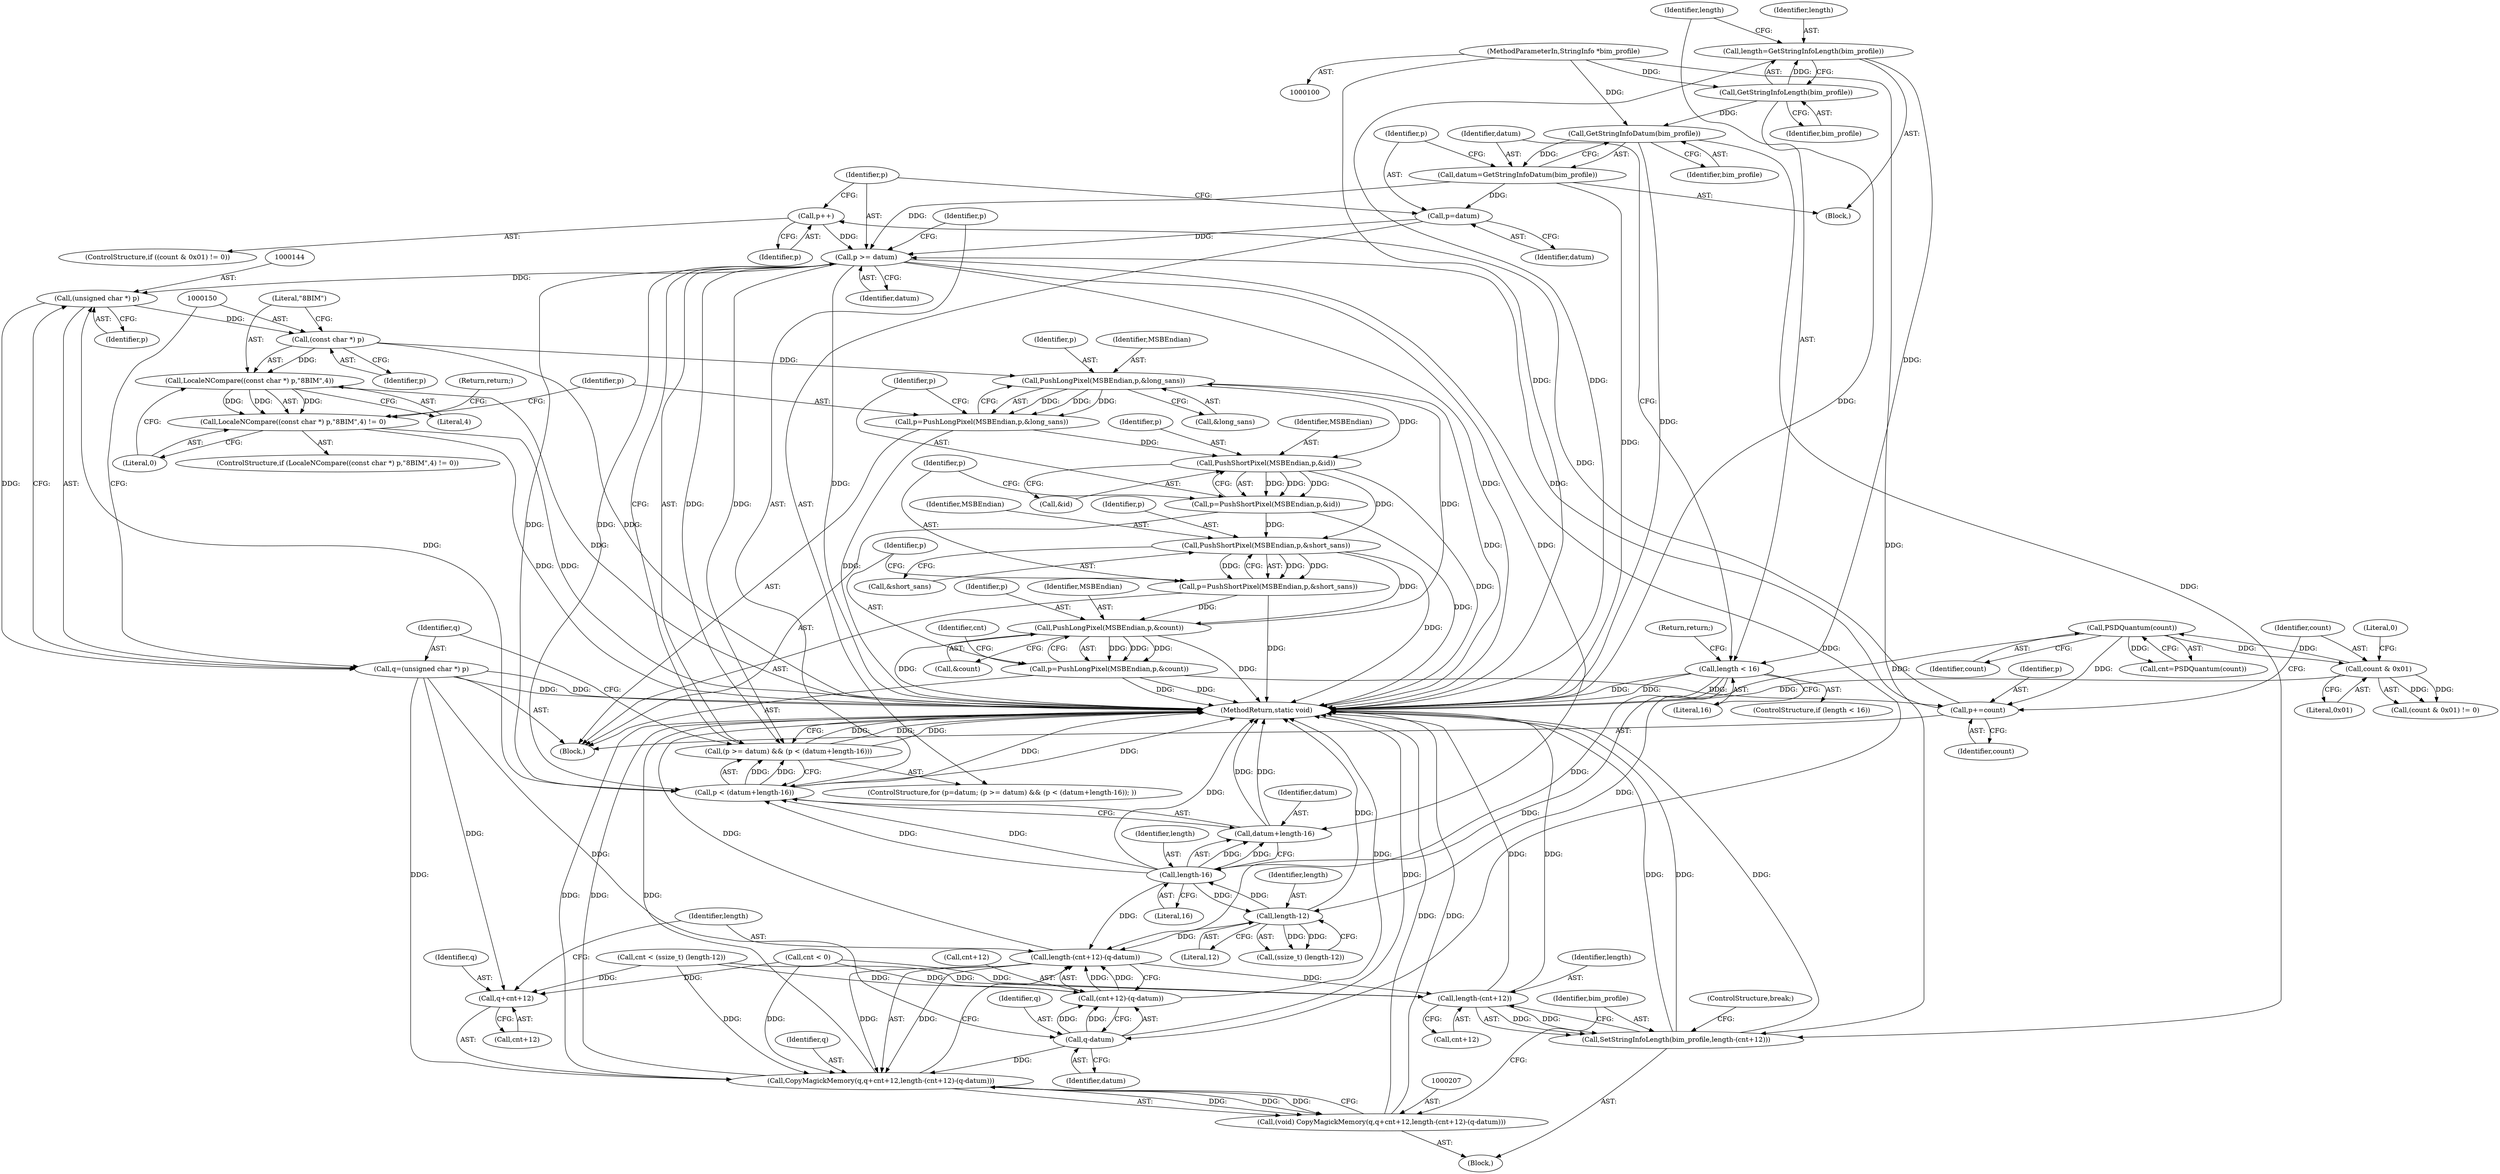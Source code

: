 digraph "0_ImageMagick_4f2c04ea6673863b87ac7f186cbb0d911f74085c@pointer" {
"1000241" [label="(Call,p++)"];
"1000232" [label="(Call,p+=count)"];
"1000186" [label="(Call,PSDQuantum(count))"];
"1000237" [label="(Call,count & 0x01)"];
"1000177" [label="(Call,p=PushLongPixel(MSBEndian,p,&count))"];
"1000179" [label="(Call,PushLongPixel(MSBEndian,p,&count))"];
"1000172" [label="(Call,PushShortPixel(MSBEndian,p,&short_sans))"];
"1000165" [label="(Call,PushShortPixel(MSBEndian,p,&id))"];
"1000158" [label="(Call,PushLongPixel(MSBEndian,p,&long_sans))"];
"1000149" [label="(Call,(const char *) p)"];
"1000143" [label="(Call,(unsigned char *) p)"];
"1000131" [label="(Call,p < (datum+length-16))"];
"1000128" [label="(Call,p >= datum)"];
"1000124" [label="(Call,p=datum)"];
"1000119" [label="(Call,datum=GetStringInfoDatum(bim_profile))"];
"1000121" [label="(Call,GetStringInfoDatum(bim_profile))"];
"1000112" [label="(Call,GetStringInfoLength(bim_profile))"];
"1000101" [label="(MethodParameterIn,StringInfo *bim_profile)"];
"1000241" [label="(Call,p++)"];
"1000135" [label="(Call,length-16)"];
"1000202" [label="(Call,length-12)"];
"1000115" [label="(Call,length < 16)"];
"1000110" [label="(Call,length=GetStringInfoLength(bim_profile))"];
"1000156" [label="(Call,p=PushLongPixel(MSBEndian,p,&long_sans))"];
"1000163" [label="(Call,p=PushShortPixel(MSBEndian,p,&id))"];
"1000170" [label="(Call,p=PushShortPixel(MSBEndian,p,&short_sans))"];
"1000127" [label="(Call,(p >= datum) && (p < (datum+length-16)))"];
"1000141" [label="(Call,q=(unsigned char *) p)"];
"1000208" [label="(Call,CopyMagickMemory(q,q+cnt+12,length-(cnt+12)-(q-datum)))"];
"1000206" [label="(Call,(void) CopyMagickMemory(q,q+cnt+12,length-(cnt+12)-(q-datum)))"];
"1000210" [label="(Call,q+cnt+12)"];
"1000221" [label="(Call,q-datum)"];
"1000217" [label="(Call,(cnt+12)-(q-datum))"];
"1000215" [label="(Call,length-(cnt+12)-(q-datum))"];
"1000226" [label="(Call,length-(cnt+12))"];
"1000224" [label="(Call,SetStringInfoLength(bim_profile,length-(cnt+12)))"];
"1000148" [label="(Call,LocaleNCompare((const char *) p,\"8BIM\",4))"];
"1000147" [label="(Call,LocaleNCompare((const char *) p,\"8BIM\",4) != 0)"];
"1000133" [label="(Call,datum+length-16)"];
"1000182" [label="(Call,&count)"];
"1000242" [label="(Identifier,p)"];
"1000243" [label="(MethodReturn,static void)"];
"1000128" [label="(Call,p >= datum)"];
"1000151" [label="(Identifier,p)"];
"1000186" [label="(Call,PSDQuantum(count))"];
"1000232" [label="(Call,p+=count)"];
"1000137" [label="(Literal,16)"];
"1000212" [label="(Call,cnt+12)"];
"1000117" [label="(Literal,16)"];
"1000141" [label="(Call,q=(unsigned char *) p)"];
"1000210" [label="(Call,q+cnt+12)"];
"1000156" [label="(Call,p=PushLongPixel(MSBEndian,p,&long_sans))"];
"1000118" [label="(Return,return;)"];
"1000211" [label="(Identifier,q)"];
"1000124" [label="(Call,p=datum)"];
"1000146" [label="(ControlStructure,if (LocaleNCompare((const char *) p,\"8BIM\",4) != 0))"];
"1000178" [label="(Identifier,p)"];
"1000217" [label="(Call,(cnt+12)-(q-datum))"];
"1000240" [label="(Literal,0)"];
"1000228" [label="(Call,cnt+12)"];
"1000233" [label="(Identifier,p)"];
"1000241" [label="(Call,p++)"];
"1000116" [label="(Identifier,length)"];
"1000115" [label="(Call,length < 16)"];
"1000154" [label="(Literal,0)"];
"1000179" [label="(Call,PushLongPixel(MSBEndian,p,&count))"];
"1000170" [label="(Call,p=PushShortPixel(MSBEndian,p,&short_sans))"];
"1000132" [label="(Identifier,p)"];
"1000114" [label="(ControlStructure,if (length < 16))"];
"1000145" [label="(Identifier,p)"];
"1000234" [label="(Identifier,count)"];
"1000209" [label="(Identifier,q)"];
"1000236" [label="(Call,(count & 0x01) != 0)"];
"1000123" [label="(ControlStructure,for (p=datum; (p >= datum) && (p < (datum+length-16)); ))"];
"1000227" [label="(Identifier,length)"];
"1000126" [label="(Identifier,datum)"];
"1000177" [label="(Call,p=PushLongPixel(MSBEndian,p,&count))"];
"1000143" [label="(Call,(unsigned char *) p)"];
"1000167" [label="(Identifier,p)"];
"1000215" [label="(Call,length-(cnt+12)-(q-datum))"];
"1000206" [label="(Call,(void) CopyMagickMemory(q,q+cnt+12,length-(cnt+12)-(q-datum)))"];
"1000205" [label="(Block,)"];
"1000171" [label="(Identifier,p)"];
"1000189" [label="(Call,cnt < 0)"];
"1000120" [label="(Identifier,datum)"];
"1000161" [label="(Call,&long_sans)"];
"1000142" [label="(Identifier,q)"];
"1000164" [label="(Identifier,p)"];
"1000119" [label="(Call,datum=GetStringInfoDatum(bim_profile))"];
"1000136" [label="(Identifier,length)"];
"1000160" [label="(Identifier,p)"];
"1000216" [label="(Identifier,length)"];
"1000200" [label="(Call,(ssize_t) (length-12))"];
"1000168" [label="(Call,&id)"];
"1000102" [label="(Block,)"];
"1000149" [label="(Call,(const char *) p)"];
"1000226" [label="(Call,length-(cnt+12))"];
"1000231" [label="(ControlStructure,break;)"];
"1000175" [label="(Call,&short_sans)"];
"1000224" [label="(Call,SetStringInfoLength(bim_profile,length-(cnt+12)))"];
"1000122" [label="(Identifier,bim_profile)"];
"1000130" [label="(Identifier,datum)"];
"1000222" [label="(Identifier,q)"];
"1000157" [label="(Identifier,p)"];
"1000155" [label="(Return,return;)"];
"1000111" [label="(Identifier,length)"];
"1000204" [label="(Literal,12)"];
"1000110" [label="(Call,length=GetStringInfoLength(bim_profile))"];
"1000101" [label="(MethodParameterIn,StringInfo *bim_profile)"];
"1000148" [label="(Call,LocaleNCompare((const char *) p,\"8BIM\",4))"];
"1000147" [label="(Call,LocaleNCompare((const char *) p,\"8BIM\",4) != 0)"];
"1000153" [label="(Literal,4)"];
"1000133" [label="(Call,datum+length-16)"];
"1000131" [label="(Call,p < (datum+length-16))"];
"1000127" [label="(Call,(p >= datum) && (p < (datum+length-16)))"];
"1000134" [label="(Identifier,datum)"];
"1000174" [label="(Identifier,p)"];
"1000152" [label="(Literal,\"8BIM\")"];
"1000158" [label="(Call,PushLongPixel(MSBEndian,p,&long_sans))"];
"1000208" [label="(Call,CopyMagickMemory(q,q+cnt+12,length-(cnt+12)-(q-datum)))"];
"1000121" [label="(Call,GetStringInfoDatum(bim_profile))"];
"1000166" [label="(Identifier,MSBEndian)"];
"1000198" [label="(Call,cnt < (ssize_t) (length-12))"];
"1000221" [label="(Call,q-datum)"];
"1000223" [label="(Identifier,datum)"];
"1000180" [label="(Identifier,MSBEndian)"];
"1000225" [label="(Identifier,bim_profile)"];
"1000165" [label="(Call,PushShortPixel(MSBEndian,p,&id))"];
"1000113" [label="(Identifier,bim_profile)"];
"1000184" [label="(Call,cnt=PSDQuantum(count))"];
"1000138" [label="(Block,)"];
"1000135" [label="(Call,length-16)"];
"1000203" [label="(Identifier,length)"];
"1000129" [label="(Identifier,p)"];
"1000237" [label="(Call,count & 0x01)"];
"1000159" [label="(Identifier,MSBEndian)"];
"1000187" [label="(Identifier,count)"];
"1000125" [label="(Identifier,p)"];
"1000112" [label="(Call,GetStringInfoLength(bim_profile))"];
"1000163" [label="(Call,p=PushShortPixel(MSBEndian,p,&id))"];
"1000235" [label="(ControlStructure,if ((count & 0x01) != 0))"];
"1000202" [label="(Call,length-12)"];
"1000238" [label="(Identifier,count)"];
"1000173" [label="(Identifier,MSBEndian)"];
"1000218" [label="(Call,cnt+12)"];
"1000172" [label="(Call,PushShortPixel(MSBEndian,p,&short_sans))"];
"1000185" [label="(Identifier,cnt)"];
"1000239" [label="(Literal,0x01)"];
"1000181" [label="(Identifier,p)"];
"1000241" -> "1000235"  [label="AST: "];
"1000241" -> "1000242"  [label="CFG: "];
"1000242" -> "1000241"  [label="AST: "];
"1000129" -> "1000241"  [label="CFG: "];
"1000241" -> "1000128"  [label="DDG: "];
"1000232" -> "1000241"  [label="DDG: "];
"1000232" -> "1000138"  [label="AST: "];
"1000232" -> "1000234"  [label="CFG: "];
"1000233" -> "1000232"  [label="AST: "];
"1000234" -> "1000232"  [label="AST: "];
"1000238" -> "1000232"  [label="CFG: "];
"1000232" -> "1000128"  [label="DDG: "];
"1000186" -> "1000232"  [label="DDG: "];
"1000177" -> "1000232"  [label="DDG: "];
"1000186" -> "1000184"  [label="AST: "];
"1000186" -> "1000187"  [label="CFG: "];
"1000187" -> "1000186"  [label="AST: "];
"1000184" -> "1000186"  [label="CFG: "];
"1000186" -> "1000243"  [label="DDG: "];
"1000186" -> "1000184"  [label="DDG: "];
"1000237" -> "1000186"  [label="DDG: "];
"1000186" -> "1000237"  [label="DDG: "];
"1000237" -> "1000236"  [label="AST: "];
"1000237" -> "1000239"  [label="CFG: "];
"1000238" -> "1000237"  [label="AST: "];
"1000239" -> "1000237"  [label="AST: "];
"1000240" -> "1000237"  [label="CFG: "];
"1000237" -> "1000243"  [label="DDG: "];
"1000237" -> "1000236"  [label="DDG: "];
"1000237" -> "1000236"  [label="DDG: "];
"1000177" -> "1000138"  [label="AST: "];
"1000177" -> "1000179"  [label="CFG: "];
"1000178" -> "1000177"  [label="AST: "];
"1000179" -> "1000177"  [label="AST: "];
"1000185" -> "1000177"  [label="CFG: "];
"1000177" -> "1000243"  [label="DDG: "];
"1000177" -> "1000243"  [label="DDG: "];
"1000179" -> "1000177"  [label="DDG: "];
"1000179" -> "1000177"  [label="DDG: "];
"1000179" -> "1000177"  [label="DDG: "];
"1000179" -> "1000182"  [label="CFG: "];
"1000180" -> "1000179"  [label="AST: "];
"1000181" -> "1000179"  [label="AST: "];
"1000182" -> "1000179"  [label="AST: "];
"1000179" -> "1000243"  [label="DDG: "];
"1000179" -> "1000243"  [label="DDG: "];
"1000179" -> "1000158"  [label="DDG: "];
"1000172" -> "1000179"  [label="DDG: "];
"1000170" -> "1000179"  [label="DDG: "];
"1000172" -> "1000170"  [label="AST: "];
"1000172" -> "1000175"  [label="CFG: "];
"1000173" -> "1000172"  [label="AST: "];
"1000174" -> "1000172"  [label="AST: "];
"1000175" -> "1000172"  [label="AST: "];
"1000170" -> "1000172"  [label="CFG: "];
"1000172" -> "1000243"  [label="DDG: "];
"1000172" -> "1000170"  [label="DDG: "];
"1000172" -> "1000170"  [label="DDG: "];
"1000172" -> "1000170"  [label="DDG: "];
"1000165" -> "1000172"  [label="DDG: "];
"1000163" -> "1000172"  [label="DDG: "];
"1000165" -> "1000163"  [label="AST: "];
"1000165" -> "1000168"  [label="CFG: "];
"1000166" -> "1000165"  [label="AST: "];
"1000167" -> "1000165"  [label="AST: "];
"1000168" -> "1000165"  [label="AST: "];
"1000163" -> "1000165"  [label="CFG: "];
"1000165" -> "1000243"  [label="DDG: "];
"1000165" -> "1000163"  [label="DDG: "];
"1000165" -> "1000163"  [label="DDG: "];
"1000165" -> "1000163"  [label="DDG: "];
"1000158" -> "1000165"  [label="DDG: "];
"1000156" -> "1000165"  [label="DDG: "];
"1000158" -> "1000156"  [label="AST: "];
"1000158" -> "1000161"  [label="CFG: "];
"1000159" -> "1000158"  [label="AST: "];
"1000160" -> "1000158"  [label="AST: "];
"1000161" -> "1000158"  [label="AST: "];
"1000156" -> "1000158"  [label="CFG: "];
"1000158" -> "1000243"  [label="DDG: "];
"1000158" -> "1000156"  [label="DDG: "];
"1000158" -> "1000156"  [label="DDG: "];
"1000158" -> "1000156"  [label="DDG: "];
"1000149" -> "1000158"  [label="DDG: "];
"1000149" -> "1000148"  [label="AST: "];
"1000149" -> "1000151"  [label="CFG: "];
"1000150" -> "1000149"  [label="AST: "];
"1000151" -> "1000149"  [label="AST: "];
"1000152" -> "1000149"  [label="CFG: "];
"1000149" -> "1000243"  [label="DDG: "];
"1000149" -> "1000148"  [label="DDG: "];
"1000143" -> "1000149"  [label="DDG: "];
"1000143" -> "1000141"  [label="AST: "];
"1000143" -> "1000145"  [label="CFG: "];
"1000144" -> "1000143"  [label="AST: "];
"1000145" -> "1000143"  [label="AST: "];
"1000141" -> "1000143"  [label="CFG: "];
"1000143" -> "1000141"  [label="DDG: "];
"1000131" -> "1000143"  [label="DDG: "];
"1000128" -> "1000143"  [label="DDG: "];
"1000131" -> "1000127"  [label="AST: "];
"1000131" -> "1000133"  [label="CFG: "];
"1000132" -> "1000131"  [label="AST: "];
"1000133" -> "1000131"  [label="AST: "];
"1000127" -> "1000131"  [label="CFG: "];
"1000131" -> "1000243"  [label="DDG: "];
"1000131" -> "1000243"  [label="DDG: "];
"1000131" -> "1000127"  [label="DDG: "];
"1000131" -> "1000127"  [label="DDG: "];
"1000128" -> "1000131"  [label="DDG: "];
"1000128" -> "1000131"  [label="DDG: "];
"1000135" -> "1000131"  [label="DDG: "];
"1000135" -> "1000131"  [label="DDG: "];
"1000128" -> "1000127"  [label="AST: "];
"1000128" -> "1000130"  [label="CFG: "];
"1000129" -> "1000128"  [label="AST: "];
"1000130" -> "1000128"  [label="AST: "];
"1000132" -> "1000128"  [label="CFG: "];
"1000127" -> "1000128"  [label="CFG: "];
"1000128" -> "1000243"  [label="DDG: "];
"1000128" -> "1000243"  [label="DDG: "];
"1000128" -> "1000127"  [label="DDG: "];
"1000128" -> "1000127"  [label="DDG: "];
"1000124" -> "1000128"  [label="DDG: "];
"1000119" -> "1000128"  [label="DDG: "];
"1000128" -> "1000133"  [label="DDG: "];
"1000128" -> "1000221"  [label="DDG: "];
"1000124" -> "1000123"  [label="AST: "];
"1000124" -> "1000126"  [label="CFG: "];
"1000125" -> "1000124"  [label="AST: "];
"1000126" -> "1000124"  [label="AST: "];
"1000129" -> "1000124"  [label="CFG: "];
"1000119" -> "1000124"  [label="DDG: "];
"1000119" -> "1000102"  [label="AST: "];
"1000119" -> "1000121"  [label="CFG: "];
"1000120" -> "1000119"  [label="AST: "];
"1000121" -> "1000119"  [label="AST: "];
"1000125" -> "1000119"  [label="CFG: "];
"1000119" -> "1000243"  [label="DDG: "];
"1000121" -> "1000119"  [label="DDG: "];
"1000121" -> "1000122"  [label="CFG: "];
"1000122" -> "1000121"  [label="AST: "];
"1000121" -> "1000243"  [label="DDG: "];
"1000112" -> "1000121"  [label="DDG: "];
"1000101" -> "1000121"  [label="DDG: "];
"1000121" -> "1000224"  [label="DDG: "];
"1000112" -> "1000110"  [label="AST: "];
"1000112" -> "1000113"  [label="CFG: "];
"1000113" -> "1000112"  [label="AST: "];
"1000110" -> "1000112"  [label="CFG: "];
"1000112" -> "1000243"  [label="DDG: "];
"1000112" -> "1000110"  [label="DDG: "];
"1000101" -> "1000112"  [label="DDG: "];
"1000101" -> "1000100"  [label="AST: "];
"1000101" -> "1000243"  [label="DDG: "];
"1000101" -> "1000224"  [label="DDG: "];
"1000135" -> "1000133"  [label="AST: "];
"1000135" -> "1000137"  [label="CFG: "];
"1000136" -> "1000135"  [label="AST: "];
"1000137" -> "1000135"  [label="AST: "];
"1000133" -> "1000135"  [label="CFG: "];
"1000135" -> "1000243"  [label="DDG: "];
"1000135" -> "1000133"  [label="DDG: "];
"1000135" -> "1000133"  [label="DDG: "];
"1000202" -> "1000135"  [label="DDG: "];
"1000115" -> "1000135"  [label="DDG: "];
"1000135" -> "1000202"  [label="DDG: "];
"1000135" -> "1000215"  [label="DDG: "];
"1000202" -> "1000200"  [label="AST: "];
"1000202" -> "1000204"  [label="CFG: "];
"1000203" -> "1000202"  [label="AST: "];
"1000204" -> "1000202"  [label="AST: "];
"1000200" -> "1000202"  [label="CFG: "];
"1000202" -> "1000243"  [label="DDG: "];
"1000202" -> "1000200"  [label="DDG: "];
"1000202" -> "1000200"  [label="DDG: "];
"1000115" -> "1000202"  [label="DDG: "];
"1000202" -> "1000215"  [label="DDG: "];
"1000115" -> "1000114"  [label="AST: "];
"1000115" -> "1000117"  [label="CFG: "];
"1000116" -> "1000115"  [label="AST: "];
"1000117" -> "1000115"  [label="AST: "];
"1000118" -> "1000115"  [label="CFG: "];
"1000120" -> "1000115"  [label="CFG: "];
"1000115" -> "1000243"  [label="DDG: "];
"1000115" -> "1000243"  [label="DDG: "];
"1000110" -> "1000115"  [label="DDG: "];
"1000115" -> "1000215"  [label="DDG: "];
"1000110" -> "1000102"  [label="AST: "];
"1000111" -> "1000110"  [label="AST: "];
"1000116" -> "1000110"  [label="CFG: "];
"1000110" -> "1000243"  [label="DDG: "];
"1000156" -> "1000138"  [label="AST: "];
"1000157" -> "1000156"  [label="AST: "];
"1000164" -> "1000156"  [label="CFG: "];
"1000156" -> "1000243"  [label="DDG: "];
"1000163" -> "1000138"  [label="AST: "];
"1000164" -> "1000163"  [label="AST: "];
"1000171" -> "1000163"  [label="CFG: "];
"1000163" -> "1000243"  [label="DDG: "];
"1000170" -> "1000138"  [label="AST: "];
"1000171" -> "1000170"  [label="AST: "];
"1000178" -> "1000170"  [label="CFG: "];
"1000170" -> "1000243"  [label="DDG: "];
"1000127" -> "1000123"  [label="AST: "];
"1000142" -> "1000127"  [label="CFG: "];
"1000243" -> "1000127"  [label="CFG: "];
"1000127" -> "1000243"  [label="DDG: "];
"1000127" -> "1000243"  [label="DDG: "];
"1000127" -> "1000243"  [label="DDG: "];
"1000141" -> "1000138"  [label="AST: "];
"1000142" -> "1000141"  [label="AST: "];
"1000150" -> "1000141"  [label="CFG: "];
"1000141" -> "1000243"  [label="DDG: "];
"1000141" -> "1000243"  [label="DDG: "];
"1000141" -> "1000208"  [label="DDG: "];
"1000141" -> "1000210"  [label="DDG: "];
"1000141" -> "1000221"  [label="DDG: "];
"1000208" -> "1000206"  [label="AST: "];
"1000208" -> "1000215"  [label="CFG: "];
"1000209" -> "1000208"  [label="AST: "];
"1000210" -> "1000208"  [label="AST: "];
"1000215" -> "1000208"  [label="AST: "];
"1000206" -> "1000208"  [label="CFG: "];
"1000208" -> "1000243"  [label="DDG: "];
"1000208" -> "1000243"  [label="DDG: "];
"1000208" -> "1000243"  [label="DDG: "];
"1000208" -> "1000206"  [label="DDG: "];
"1000208" -> "1000206"  [label="DDG: "];
"1000208" -> "1000206"  [label="DDG: "];
"1000221" -> "1000208"  [label="DDG: "];
"1000189" -> "1000208"  [label="DDG: "];
"1000198" -> "1000208"  [label="DDG: "];
"1000215" -> "1000208"  [label="DDG: "];
"1000215" -> "1000208"  [label="DDG: "];
"1000206" -> "1000205"  [label="AST: "];
"1000207" -> "1000206"  [label="AST: "];
"1000225" -> "1000206"  [label="CFG: "];
"1000206" -> "1000243"  [label="DDG: "];
"1000206" -> "1000243"  [label="DDG: "];
"1000210" -> "1000212"  [label="CFG: "];
"1000211" -> "1000210"  [label="AST: "];
"1000212" -> "1000210"  [label="AST: "];
"1000216" -> "1000210"  [label="CFG: "];
"1000189" -> "1000210"  [label="DDG: "];
"1000198" -> "1000210"  [label="DDG: "];
"1000221" -> "1000217"  [label="AST: "];
"1000221" -> "1000223"  [label="CFG: "];
"1000222" -> "1000221"  [label="AST: "];
"1000223" -> "1000221"  [label="AST: "];
"1000217" -> "1000221"  [label="CFG: "];
"1000221" -> "1000243"  [label="DDG: "];
"1000221" -> "1000217"  [label="DDG: "];
"1000221" -> "1000217"  [label="DDG: "];
"1000217" -> "1000215"  [label="AST: "];
"1000218" -> "1000217"  [label="AST: "];
"1000215" -> "1000217"  [label="CFG: "];
"1000217" -> "1000243"  [label="DDG: "];
"1000217" -> "1000215"  [label="DDG: "];
"1000217" -> "1000215"  [label="DDG: "];
"1000189" -> "1000217"  [label="DDG: "];
"1000198" -> "1000217"  [label="DDG: "];
"1000216" -> "1000215"  [label="AST: "];
"1000215" -> "1000243"  [label="DDG: "];
"1000215" -> "1000226"  [label="DDG: "];
"1000226" -> "1000224"  [label="AST: "];
"1000226" -> "1000228"  [label="CFG: "];
"1000227" -> "1000226"  [label="AST: "];
"1000228" -> "1000226"  [label="AST: "];
"1000224" -> "1000226"  [label="CFG: "];
"1000226" -> "1000243"  [label="DDG: "];
"1000226" -> "1000243"  [label="DDG: "];
"1000226" -> "1000224"  [label="DDG: "];
"1000226" -> "1000224"  [label="DDG: "];
"1000189" -> "1000226"  [label="DDG: "];
"1000198" -> "1000226"  [label="DDG: "];
"1000224" -> "1000205"  [label="AST: "];
"1000225" -> "1000224"  [label="AST: "];
"1000231" -> "1000224"  [label="CFG: "];
"1000224" -> "1000243"  [label="DDG: "];
"1000224" -> "1000243"  [label="DDG: "];
"1000224" -> "1000243"  [label="DDG: "];
"1000148" -> "1000147"  [label="AST: "];
"1000148" -> "1000153"  [label="CFG: "];
"1000152" -> "1000148"  [label="AST: "];
"1000153" -> "1000148"  [label="AST: "];
"1000154" -> "1000148"  [label="CFG: "];
"1000148" -> "1000243"  [label="DDG: "];
"1000148" -> "1000147"  [label="DDG: "];
"1000148" -> "1000147"  [label="DDG: "];
"1000148" -> "1000147"  [label="DDG: "];
"1000147" -> "1000146"  [label="AST: "];
"1000147" -> "1000154"  [label="CFG: "];
"1000154" -> "1000147"  [label="AST: "];
"1000155" -> "1000147"  [label="CFG: "];
"1000157" -> "1000147"  [label="CFG: "];
"1000147" -> "1000243"  [label="DDG: "];
"1000147" -> "1000243"  [label="DDG: "];
"1000134" -> "1000133"  [label="AST: "];
"1000133" -> "1000243"  [label="DDG: "];
"1000133" -> "1000243"  [label="DDG: "];
}
